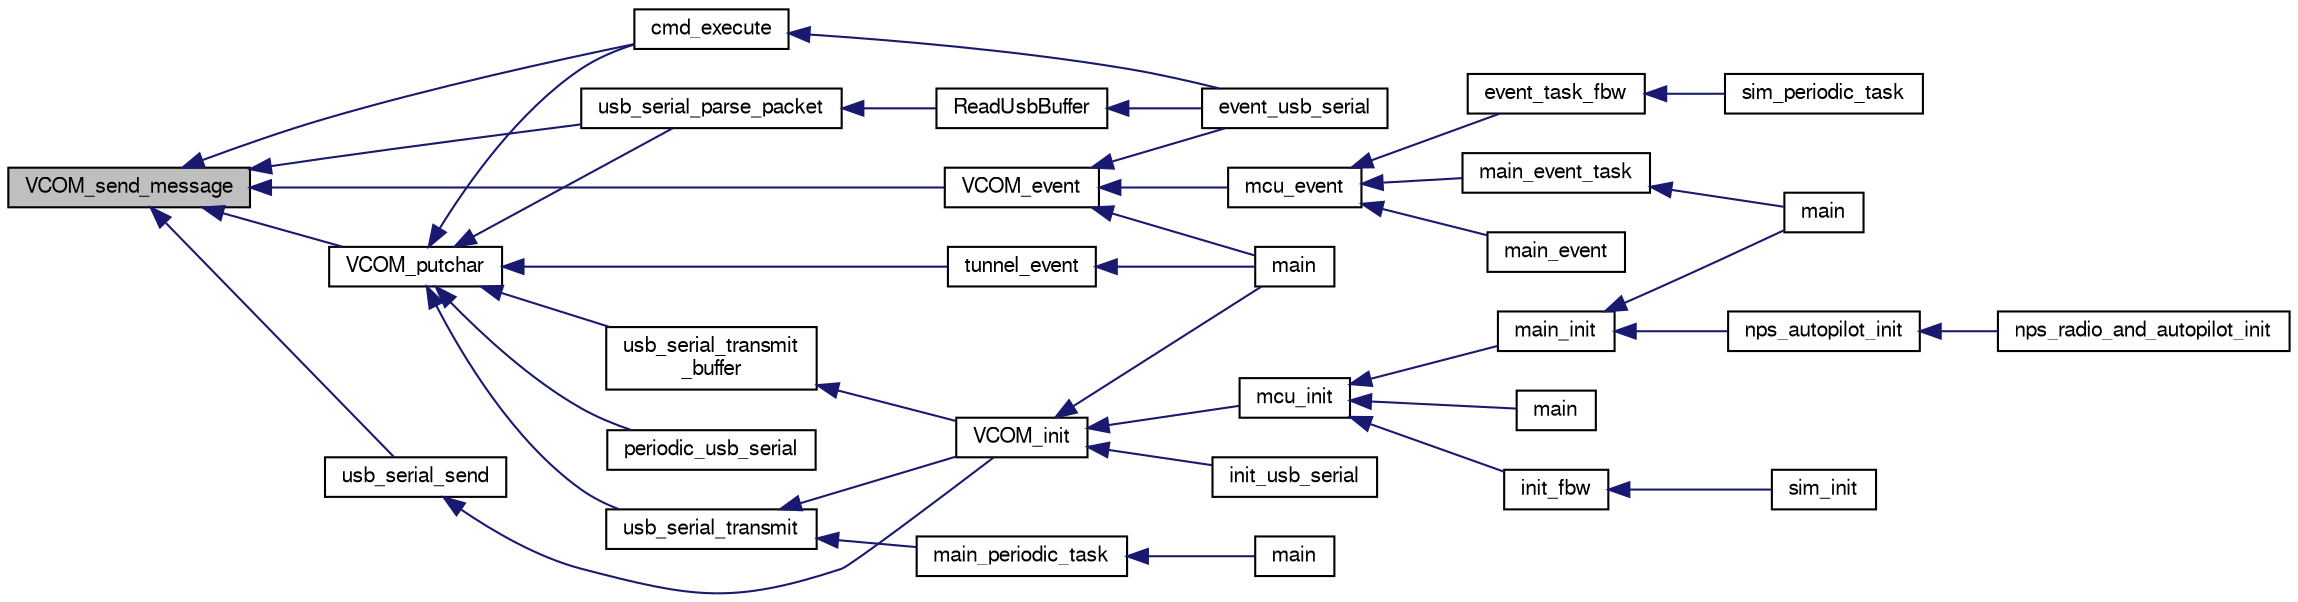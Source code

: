 digraph "VCOM_send_message"
{
  edge [fontname="FreeSans",fontsize="10",labelfontname="FreeSans",labelfontsize="10"];
  node [fontname="FreeSans",fontsize="10",shape=record];
  rankdir="LR";
  Node1 [label="VCOM_send_message",height=0.2,width=0.4,color="black", fillcolor="grey75", style="filled", fontcolor="black"];
  Node1 -> Node2 [dir="back",color="midnightblue",fontsize="10",style="solid",fontname="FreeSans"];
  Node2 [label="cmd_execute",height=0.2,width=0.4,color="black", fillcolor="white", style="filled",URL="$usb__serial__stm32__example1_8c.html#a4c05230e98a20fb7a4fdd8ad8e5c528a",tooltip="Execute command from user use strncmp. "];
  Node2 -> Node3 [dir="back",color="midnightblue",fontsize="10",style="solid",fontname="FreeSans"];
  Node3 [label="event_usb_serial",height=0.2,width=0.4,color="black", fillcolor="white", style="filled",URL="$usb__serial__stm32__example1_8c.html#ad7375129249cec3fa89fdd090b50f611",tooltip="Call VCOM_poll() from module event function. "];
  Node1 -> Node4 [dir="back",color="midnightblue",fontsize="10",style="solid",fontname="FreeSans"];
  Node4 [label="usb_serial_parse_packet",height=0.2,width=0.4,color="black", fillcolor="white", style="filled",URL="$usb__serial__stm32__example1_8c.html#a4a15762007447868777bd94670fd6493",tooltip="Parse data from buffer Note that the function receives int, not char Because we want to be able to ca..."];
  Node4 -> Node5 [dir="back",color="midnightblue",fontsize="10",style="solid",fontname="FreeSans"];
  Node5 [label="ReadUsbBuffer",height=0.2,width=0.4,color="black", fillcolor="white", style="filled",URL="$usb__serial__stm32__example1_8c.html#a37712c8618bb3ae74339fb687cddd9e5",tooltip="Helper function. "];
  Node5 -> Node3 [dir="back",color="midnightblue",fontsize="10",style="solid",fontname="FreeSans"];
  Node1 -> Node6 [dir="back",color="midnightblue",fontsize="10",style="solid",fontname="FreeSans"];
  Node6 [label="usb_serial_send",height=0.2,width=0.4,color="black", fillcolor="white", style="filled",URL="$usb__ser__hw_8c.html#ad4148a27686df68c8496d49427d52e36"];
  Node6 -> Node7 [dir="back",color="midnightblue",fontsize="10",style="solid",fontname="FreeSans"];
  Node7 [label="VCOM_init",height=0.2,width=0.4,color="black", fillcolor="white", style="filled",URL="$usb__serial_8h.html#a96a54f28bfc8bc28963cd2fac74609cd"];
  Node7 -> Node8 [dir="back",color="midnightblue",fontsize="10",style="solid",fontname="FreeSans"];
  Node8 [label="main",height=0.2,width=0.4,color="black", fillcolor="white", style="filled",URL="$usb__tunnel_8c.html#a840291bc02cba5474a4cb46a9b9566fe"];
  Node7 -> Node9 [dir="back",color="midnightblue",fontsize="10",style="solid",fontname="FreeSans"];
  Node9 [label="mcu_init",height=0.2,width=0.4,color="black", fillcolor="white", style="filled",URL="$group__mcu__periph.html#ga9af744358ff4b1e3e33d7dd170862f9b",tooltip="Microcontroller peripherals initialization. "];
  Node9 -> Node10 [dir="back",color="midnightblue",fontsize="10",style="solid",fontname="FreeSans"];
  Node10 [label="main",height=0.2,width=0.4,color="black", fillcolor="white", style="filled",URL="$uart__tunnel_8c.html#a840291bc02cba5474a4cb46a9b9566fe"];
  Node9 -> Node11 [dir="back",color="midnightblue",fontsize="10",style="solid",fontname="FreeSans"];
  Node11 [label="main_init",height=0.2,width=0.4,color="black", fillcolor="white", style="filled",URL="$demo__ahrs__actuators_8c.html#afaa8374e20b79aaf7cfcea5ad9467ab1"];
  Node11 -> Node12 [dir="back",color="midnightblue",fontsize="10",style="solid",fontname="FreeSans"];
  Node12 [label="main",height=0.2,width=0.4,color="black", fillcolor="white", style="filled",URL="$demo__ahrs__actuators_8c.html#a840291bc02cba5474a4cb46a9b9566fe"];
  Node11 -> Node13 [dir="back",color="midnightblue",fontsize="10",style="solid",fontname="FreeSans"];
  Node13 [label="nps_autopilot_init",height=0.2,width=0.4,color="black", fillcolor="white", style="filled",URL="$nps__autopilot__rotorcraft_8c.html#a3348493e992edd2442581c1d09446b4b"];
  Node13 -> Node14 [dir="back",color="midnightblue",fontsize="10",style="solid",fontname="FreeSans"];
  Node14 [label="nps_radio_and_autopilot_init",height=0.2,width=0.4,color="black", fillcolor="white", style="filled",URL="$nps__main__hitl_8c.html#a72ef549ee35deec8c017e83d9de38f66"];
  Node9 -> Node15 [dir="back",color="midnightblue",fontsize="10",style="solid",fontname="FreeSans"];
  Node15 [label="init_fbw",height=0.2,width=0.4,color="black", fillcolor="white", style="filled",URL="$fixedwing_2main__fbw_8h.html#ad86b7fe577a2414df2c7a5a9222aa45a"];
  Node15 -> Node16 [dir="back",color="midnightblue",fontsize="10",style="solid",fontname="FreeSans"];
  Node16 [label="sim_init",height=0.2,width=0.4,color="black", fillcolor="white", style="filled",URL="$sim__ap_8c.html#a739fbef2e03619a863b4d7fd8d0da157"];
  Node7 -> Node17 [dir="back",color="midnightblue",fontsize="10",style="solid",fontname="FreeSans"];
  Node17 [label="init_usb_serial",height=0.2,width=0.4,color="black", fillcolor="white", style="filled",URL="$usb__serial__stm32__example1_8c.html#ac73c5eebbfb361dcbf74a648eda5e007",tooltip="Init module, call VCOM_init() from here. "];
  Node1 -> Node18 [dir="back",color="midnightblue",fontsize="10",style="solid",fontname="FreeSans"];
  Node18 [label="VCOM_event",height=0.2,width=0.4,color="black", fillcolor="white", style="filled",URL="$usb__serial_8h.html#a15c895e4456578b3ca2818c1e17c832a",tooltip="Poll usb (required by libopencm3). "];
  Node18 -> Node8 [dir="back",color="midnightblue",fontsize="10",style="solid",fontname="FreeSans"];
  Node18 -> Node19 [dir="back",color="midnightblue",fontsize="10",style="solid",fontname="FreeSans"];
  Node19 [label="mcu_event",height=0.2,width=0.4,color="black", fillcolor="white", style="filled",URL="$group__mcu__periph.html#gaf44fd3e4d3d56943e4d0e89100974b07",tooltip="MCU event functions. "];
  Node19 -> Node20 [dir="back",color="midnightblue",fontsize="10",style="solid",fontname="FreeSans"];
  Node20 [label="main_event_task",height=0.2,width=0.4,color="black", fillcolor="white", style="filled",URL="$demo__ahrs__actuators_8c.html#a1cd23e45d5c51116ae1e3096912ea1d1"];
  Node20 -> Node12 [dir="back",color="midnightblue",fontsize="10",style="solid",fontname="FreeSans"];
  Node19 -> Node21 [dir="back",color="midnightblue",fontsize="10",style="solid",fontname="FreeSans"];
  Node21 [label="event_task_fbw",height=0.2,width=0.4,color="black", fillcolor="white", style="filled",URL="$fixedwing_2main__fbw_8h.html#ae1f060d6fcf56653e3db62e402c8701a"];
  Node21 -> Node22 [dir="back",color="midnightblue",fontsize="10",style="solid",fontname="FreeSans"];
  Node22 [label="sim_periodic_task",height=0.2,width=0.4,color="black", fillcolor="white", style="filled",URL="$sim__ap_8c.html#a4f982dacbb35ccfc3e0fcaa64156a2a0"];
  Node19 -> Node23 [dir="back",color="midnightblue",fontsize="10",style="solid",fontname="FreeSans"];
  Node23 [label="main_event",height=0.2,width=0.4,color="black", fillcolor="white", style="filled",URL="$rotorcraft_2main__fbw_8c.html#ad0fb4f12833cb2f0b4c69fa317ea24d9"];
  Node18 -> Node3 [dir="back",color="midnightblue",fontsize="10",style="solid",fontname="FreeSans"];
  Node1 -> Node24 [dir="back",color="midnightblue",fontsize="10",style="solid",fontname="FreeSans"];
  Node24 [label="VCOM_putchar",height=0.2,width=0.4,color="black", fillcolor="white", style="filled",URL="$usb__serial_8h.html#a19a213d00cf249a4d4d60dbf1a9907d3",tooltip="Writes one character to VCOM port fifo. "];
  Node24 -> Node25 [dir="back",color="midnightblue",fontsize="10",style="solid",fontname="FreeSans"];
  Node25 [label="usb_serial_transmit",height=0.2,width=0.4,color="black", fillcolor="white", style="filled",URL="$usb__ser__hw_8c.html#a2293412c574bdf4550e8d8b71724e360"];
  Node25 -> Node26 [dir="back",color="midnightblue",fontsize="10",style="solid",fontname="FreeSans"];
  Node26 [label="main_periodic_task",height=0.2,width=0.4,color="black", fillcolor="white", style="filled",URL="$main__demo6_8c.html#a791eaf74023b4de8d10fbfe0de040ed8"];
  Node26 -> Node27 [dir="back",color="midnightblue",fontsize="10",style="solid",fontname="FreeSans"];
  Node27 [label="main",height=0.2,width=0.4,color="black", fillcolor="white", style="filled",URL="$main__demo6_8c.html#a840291bc02cba5474a4cb46a9b9566fe"];
  Node25 -> Node7 [dir="back",color="midnightblue",fontsize="10",style="solid",fontname="FreeSans"];
  Node24 -> Node28 [dir="back",color="midnightblue",fontsize="10",style="solid",fontname="FreeSans"];
  Node28 [label="usb_serial_transmit\l_buffer",height=0.2,width=0.4,color="black", fillcolor="white", style="filled",URL="$usb__ser__hw_8c.html#a1e02387a38bab125b67b7dc78970d48f"];
  Node28 -> Node7 [dir="back",color="midnightblue",fontsize="10",style="solid",fontname="FreeSans"];
  Node24 -> Node29 [dir="back",color="midnightblue",fontsize="10",style="solid",fontname="FreeSans"];
  Node29 [label="tunnel_event",height=0.2,width=0.4,color="black", fillcolor="white", style="filled",URL="$usb__tunnel_8c.html#a716cf006b01443e43d0c22bace6803c6"];
  Node29 -> Node8 [dir="back",color="midnightblue",fontsize="10",style="solid",fontname="FreeSans"];
  Node24 -> Node4 [dir="back",color="midnightblue",fontsize="10",style="solid",fontname="FreeSans"];
  Node24 -> Node2 [dir="back",color="midnightblue",fontsize="10",style="solid",fontname="FreeSans"];
  Node24 -> Node30 [dir="back",color="midnightblue",fontsize="10",style="solid",fontname="FreeSans"];
  Node30 [label="periodic_usb_serial",height=0.2,width=0.4,color="black", fillcolor="white", style="filled",URL="$usb__serial__stm32__example2_8c.html#a679281777c658450dcd9ce77befa29f0",tooltip="Periodic function in case you needed to send data periodically like telemetry Note that the data are ..."];
}
